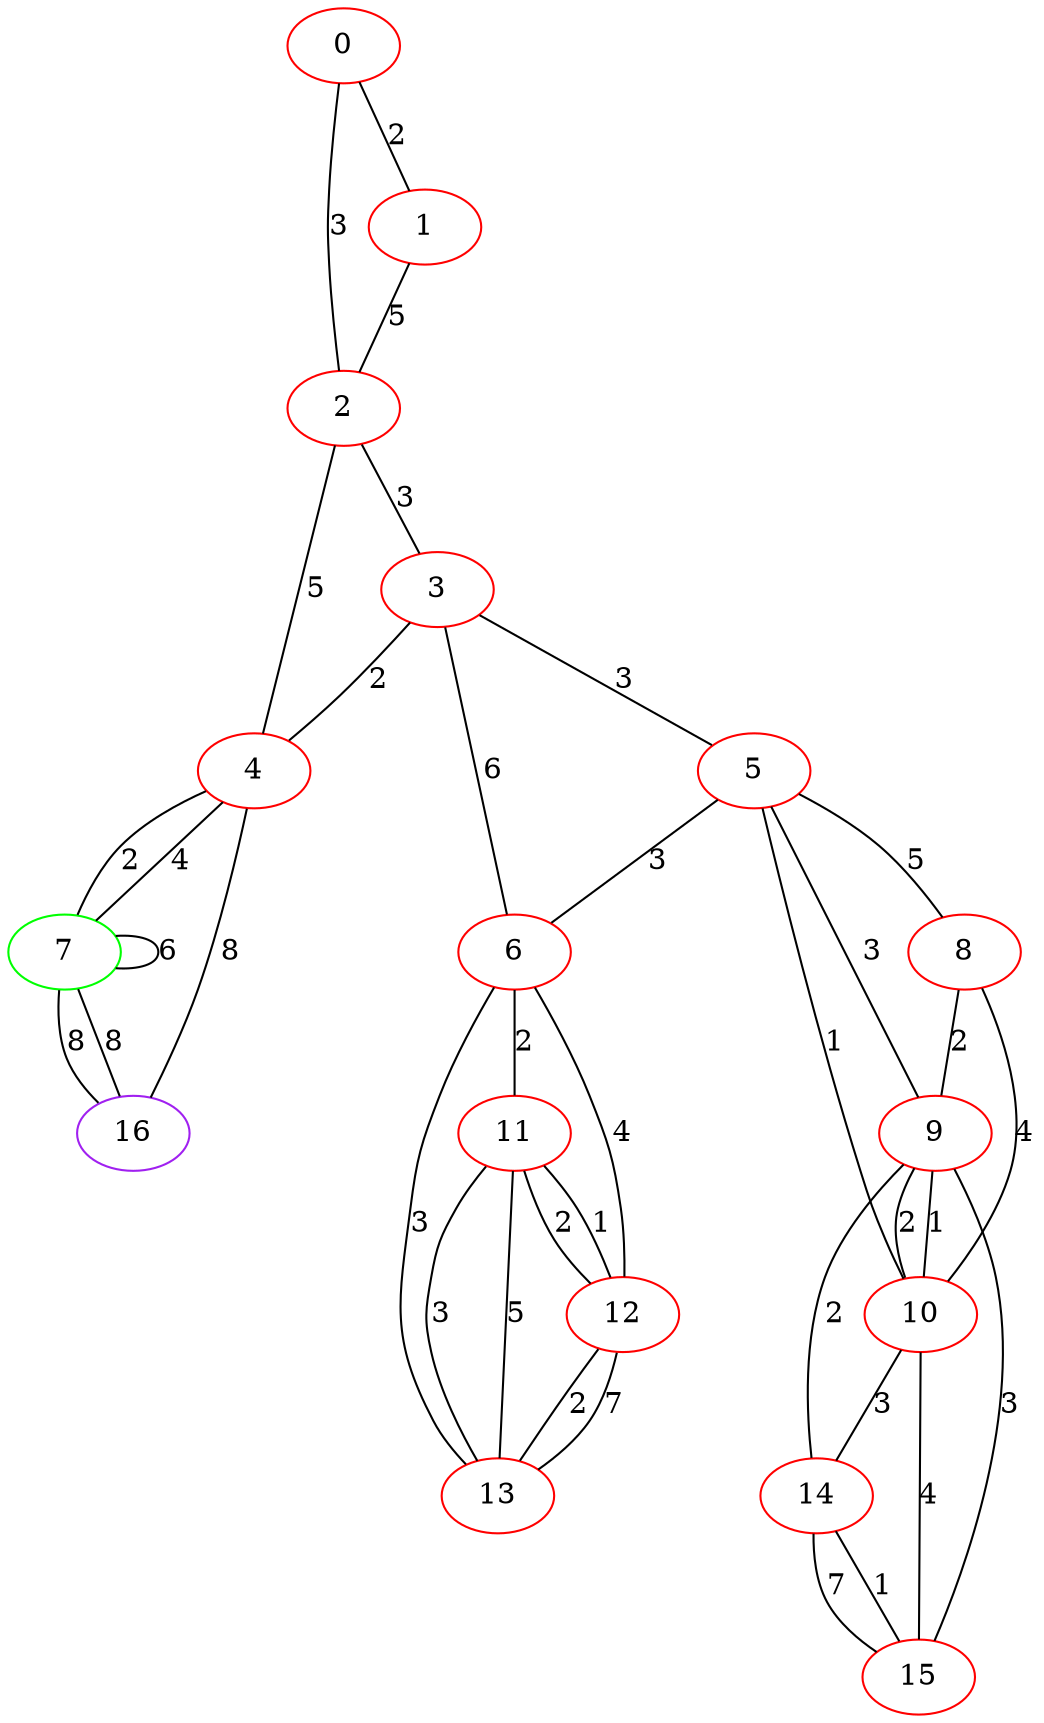graph "" {
0 [color=red, weight=1];
1 [color=red, weight=1];
2 [color=red, weight=1];
3 [color=red, weight=1];
4 [color=red, weight=1];
5 [color=red, weight=1];
6 [color=red, weight=1];
7 [color=green, weight=2];
8 [color=red, weight=1];
9 [color=red, weight=1];
10 [color=red, weight=1];
11 [color=red, weight=1];
12 [color=red, weight=1];
13 [color=red, weight=1];
14 [color=red, weight=1];
15 [color=red, weight=1];
16 [color=purple, weight=4];
0 -- 1  [key=0, label=2];
0 -- 2  [key=0, label=3];
1 -- 2  [key=0, label=5];
2 -- 3  [key=0, label=3];
2 -- 4  [key=0, label=5];
3 -- 4  [key=0, label=2];
3 -- 5  [key=0, label=3];
3 -- 6  [key=0, label=6];
4 -- 16  [key=0, label=8];
4 -- 7  [key=0, label=4];
4 -- 7  [key=1, label=2];
5 -- 8  [key=0, label=5];
5 -- 9  [key=0, label=3];
5 -- 10  [key=0, label=1];
5 -- 6  [key=0, label=3];
6 -- 11  [key=0, label=2];
6 -- 12  [key=0, label=4];
6 -- 13  [key=0, label=3];
7 -- 16  [key=0, label=8];
7 -- 16  [key=1, label=8];
7 -- 7  [key=0, label=6];
8 -- 9  [key=0, label=2];
8 -- 10  [key=0, label=4];
9 -- 10  [key=0, label=2];
9 -- 10  [key=1, label=1];
9 -- 14  [key=0, label=2];
9 -- 15  [key=0, label=3];
10 -- 14  [key=0, label=3];
10 -- 15  [key=0, label=4];
11 -- 12  [key=0, label=1];
11 -- 12  [key=1, label=2];
11 -- 13  [key=0, label=3];
11 -- 13  [key=1, label=5];
12 -- 13  [key=0, label=2];
12 -- 13  [key=1, label=7];
14 -- 15  [key=0, label=7];
14 -- 15  [key=1, label=1];
}
